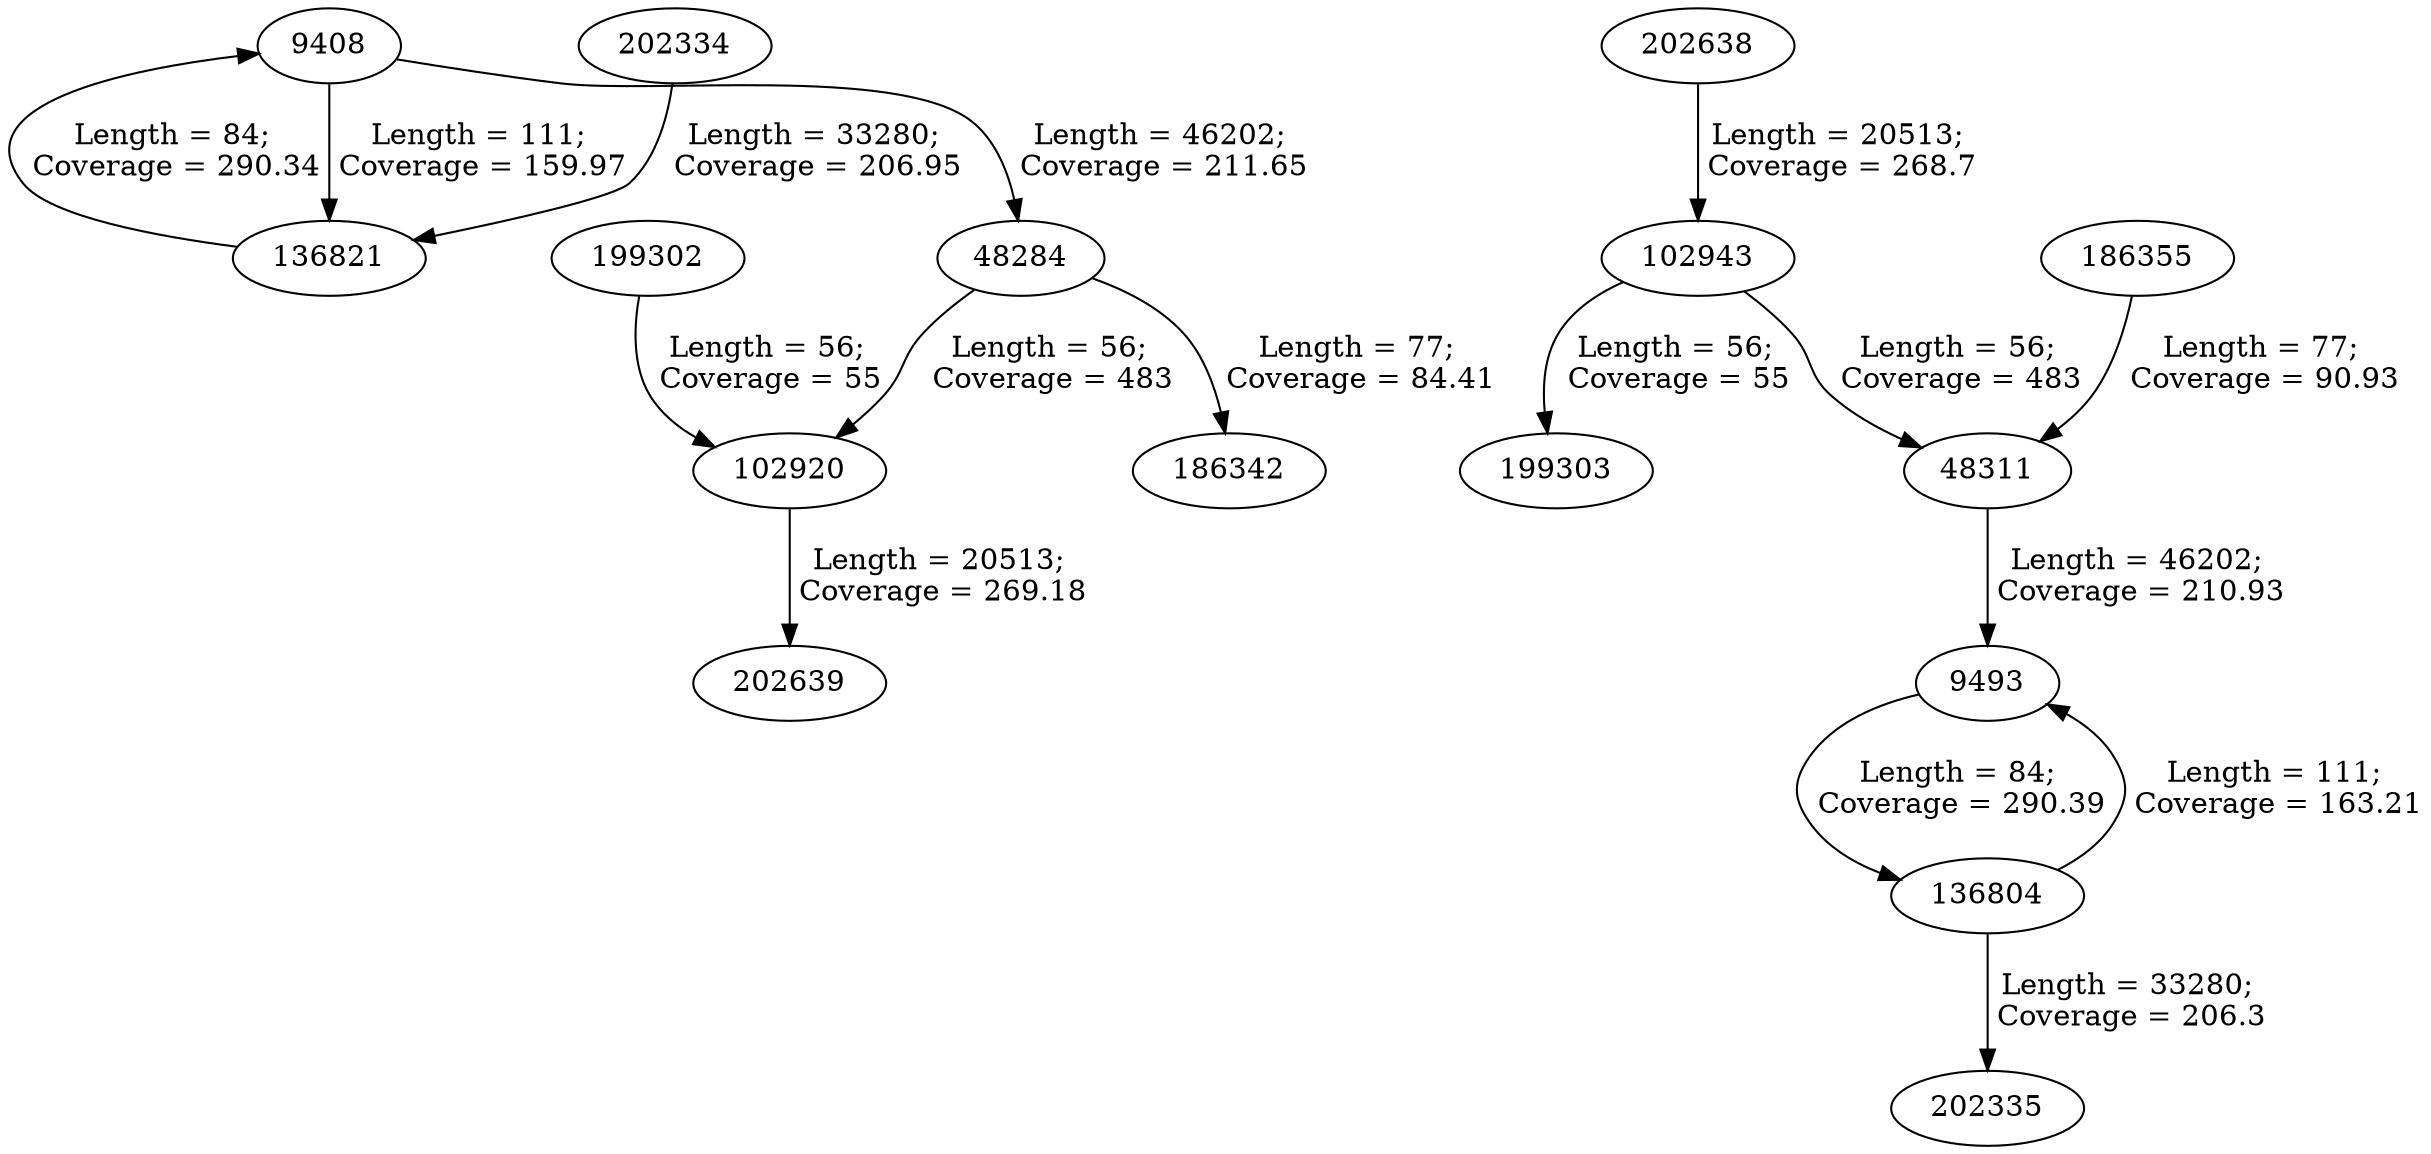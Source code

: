 digraph {
	9408
	48284
	9408 -> 48284 [label="Length = 46202;
 Coverage = 211.65"]
	136821
	9408 -> 136821 [label="Length = 111;
 Coverage = 159.97"]
	48284
	102920
	48284 -> 102920 [label="Length = 56;
 Coverage = 483"]
	186342
	48284 -> 186342 [label="Length = 77;
 Coverage = 84.41"]
	48311
	9493
	48311 -> 9493 [label="Length = 46202;
 Coverage = 210.93"]
	102920
	202639
	102920 -> 202639 [label="Length = 20513;
 Coverage = 269.18"]
	102943
	48311
	102943 -> 48311 [label="Length = 56;
 Coverage = 483"]
	199303
	102943 -> 199303 [label="Length = 56;
 Coverage = 55"]
	136804
	202335
	136804 -> 202335 [label="Length = 33280;
 Coverage = 206.3"]
	9493
	136804 -> 9493 [label="Length = 111;
 Coverage = 163.21"]
	136821
	9408
	136821 -> 9408 [label="Length = 84;
 Coverage = 290.34"]
	9493
	136804
	9493 -> 136804 [label="Length = 84;
 Coverage = 290.39"]
	186355
	48311
	186355 -> 48311 [label="Length = 77;
 Coverage = 90.93"]
	199302
	102920
	199302 -> 102920 [label="Length = 56;
 Coverage = 55"]
	202334
	136821
	202334 -> 136821 [label="Length = 33280;
 Coverage = 206.95"]
	202638
	102943
	202638 -> 102943 [label="Length = 20513;
 Coverage = 268.7"]
}
